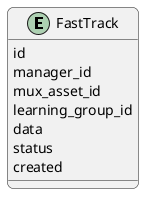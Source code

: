 @startuml
'https://plantuml.com/class-diagram
skinparam roundcorner 12

entity FastTrack {
    id
    manager_id
    mux_asset_id
    learning_group_id
    data
    status
    created
}


@enduml